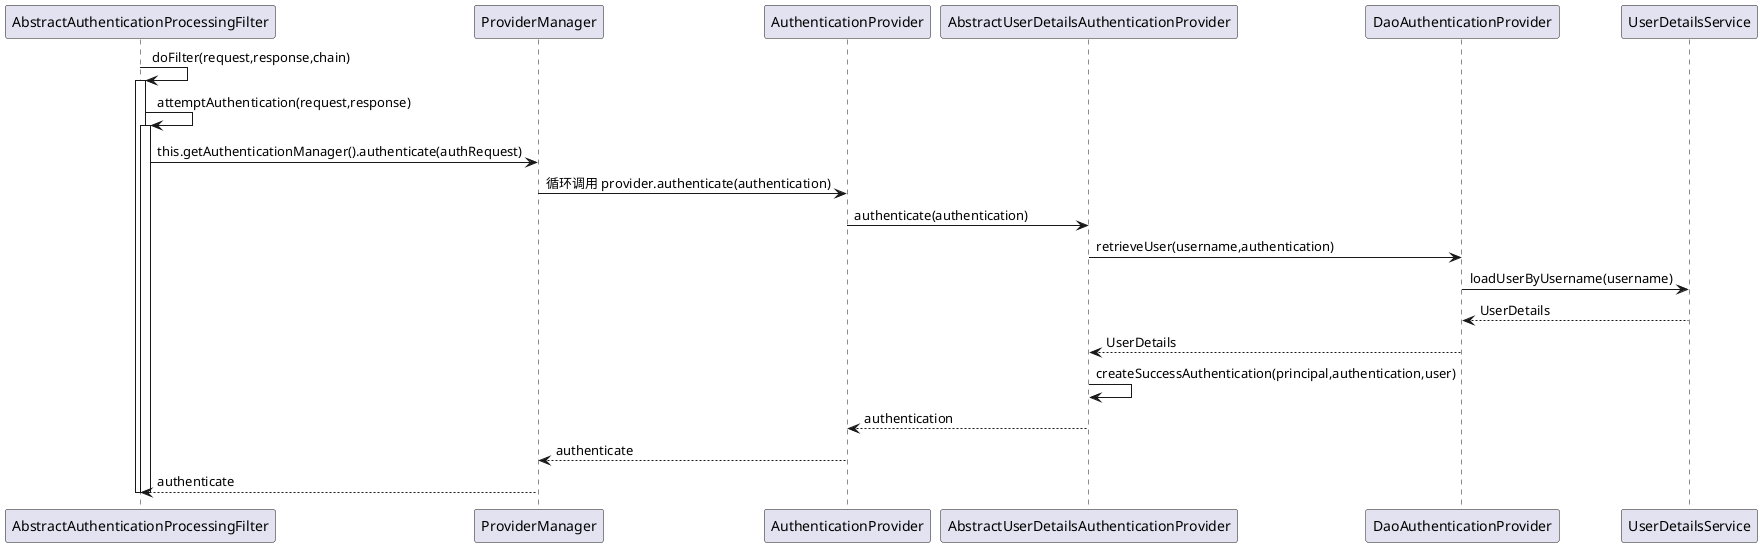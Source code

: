 @startuml
'class ProviderManager
'interface AuthenticationProvider
'abstract class AbstractUserDetailsAuthenticationProvider
'interface UserDetailsService
'class DaoAuthenticationProvider
'AbstractAuthenticationProcessingFilter.doFilter -> AbstractAuthenticationProcessingFilter.attemptAuthentication->AbstractAuthenticationProcessingFilter.getAuthenticationManager().authenticate(authRequest)
' 此处是循环调用 provider.authenticate(authentication)
AbstractAuthenticationProcessingFilter->AbstractAuthenticationProcessingFilter: doFilter(request,response,chain)
activate AbstractAuthenticationProcessingFilter

AbstractAuthenticationProcessingFilter->AbstractAuthenticationProcessingFilter: attemptAuthentication(request,response)
activate AbstractAuthenticationProcessingFilter

AbstractAuthenticationProcessingFilter->ProviderManager: this.getAuthenticationManager().authenticate(authRequest)

ProviderManager -> AuthenticationProvider: 循环调用 provider.authenticate(authentication)

AuthenticationProvider->AbstractUserDetailsAuthenticationProvider:authenticate(authentication)

AbstractUserDetailsAuthenticationProvider->DaoAuthenticationProvider:retrieveUser(username,authentication)

DaoAuthenticationProvider->UserDetailsService:loadUserByUsername(username)

DaoAuthenticationProvider <-- UserDetailsService: UserDetails
AbstractUserDetailsAuthenticationProvider <-- DaoAuthenticationProvider: UserDetails

AbstractUserDetailsAuthenticationProvider -> AbstractUserDetailsAuthenticationProvider: createSuccessAuthentication(principal,authentication,user)

AuthenticationProvider <-- AbstractUserDetailsAuthenticationProvider: authentication

ProviderManager<--AuthenticationProvider: authenticate

AbstractAuthenticationProcessingFilter <-- ProviderManager: authenticate

deactivate AbstractAuthenticationProcessingFilter
deactivate AbstractAuthenticationProcessingFilter

@enduml